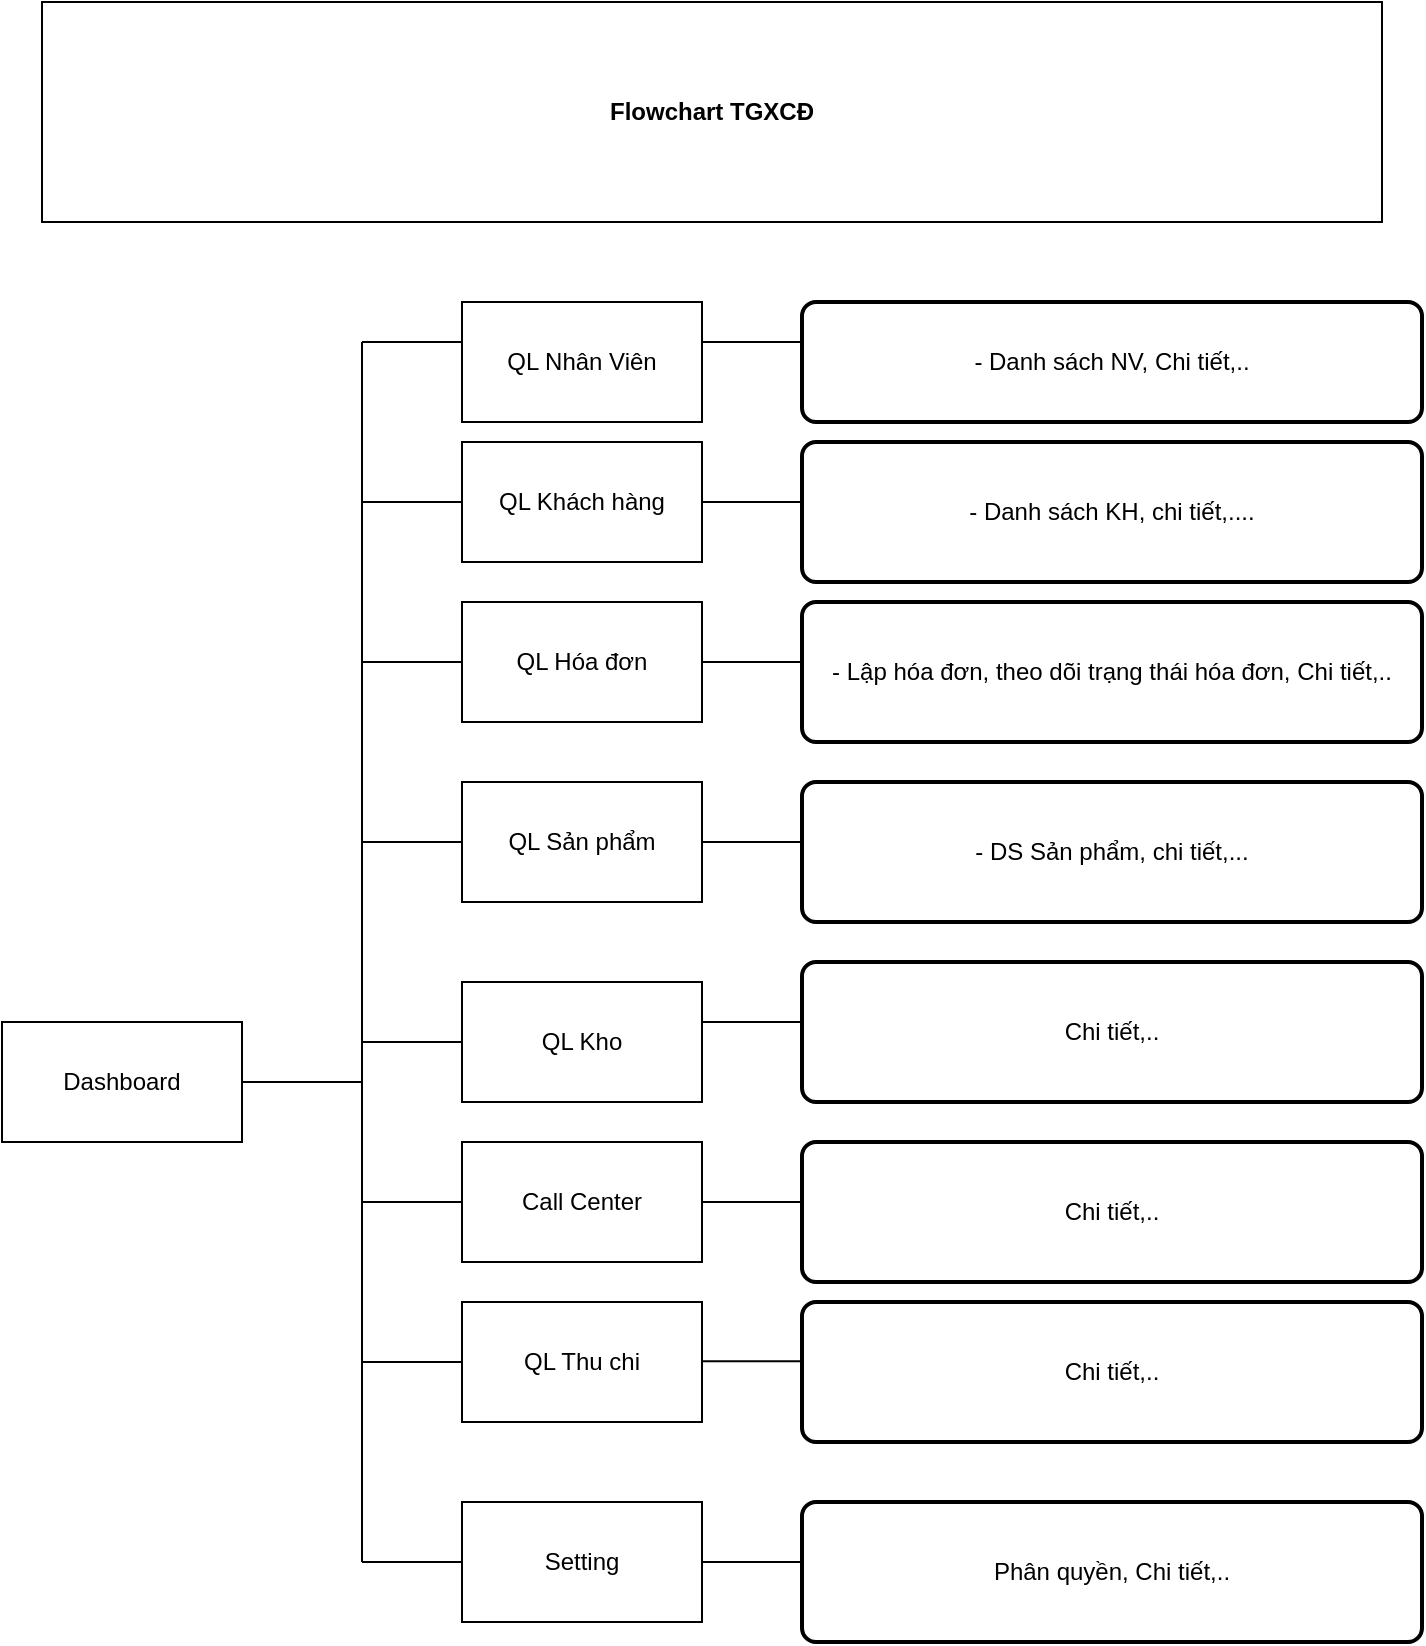 <mxfile version="14.6.13" type="github">
  <diagram id="C5RBs43oDa-KdzZeNtuy" name="Page-1">
    <mxGraphModel dx="981" dy="1721" grid="1" gridSize="10" guides="1" tooltips="1" connect="1" arrows="1" fold="1" page="1" pageScale="1" pageWidth="827" pageHeight="1169" math="0" shadow="0">
      <root>
        <mxCell id="WIyWlLk6GJQsqaUBKTNV-0" />
        <mxCell id="WIyWlLk6GJQsqaUBKTNV-1" parent="WIyWlLk6GJQsqaUBKTNV-0" />
        <mxCell id="UKWDQkiWEISVMJVKvP9I-0" value="Dashboard" style="rounded=0;whiteSpace=wrap;html=1;" vertex="1" parent="WIyWlLk6GJQsqaUBKTNV-1">
          <mxGeometry x="20" y="360" width="120" height="60" as="geometry" />
        </mxCell>
        <mxCell id="UKWDQkiWEISVMJVKvP9I-1" value="" style="endArrow=none;html=1;exitX=1;exitY=0.5;exitDx=0;exitDy=0;" edge="1" parent="WIyWlLk6GJQsqaUBKTNV-1" source="UKWDQkiWEISVMJVKvP9I-0">
          <mxGeometry width="50" height="50" relative="1" as="geometry">
            <mxPoint x="390" y="430" as="sourcePoint" />
            <mxPoint x="200" y="390" as="targetPoint" />
          </mxGeometry>
        </mxCell>
        <mxCell id="UKWDQkiWEISVMJVKvP9I-2" value="" style="endArrow=none;html=1;" edge="1" parent="WIyWlLk6GJQsqaUBKTNV-1">
          <mxGeometry width="50" height="50" relative="1" as="geometry">
            <mxPoint x="200" y="20" as="sourcePoint" />
            <mxPoint x="200" y="630" as="targetPoint" />
          </mxGeometry>
        </mxCell>
        <mxCell id="UKWDQkiWEISVMJVKvP9I-4" value="" style="endArrow=none;html=1;" edge="1" parent="WIyWlLk6GJQsqaUBKTNV-1">
          <mxGeometry width="50" height="50" relative="1" as="geometry">
            <mxPoint x="200" y="20" as="sourcePoint" />
            <mxPoint x="250" y="20" as="targetPoint" />
            <Array as="points" />
          </mxGeometry>
        </mxCell>
        <mxCell id="UKWDQkiWEISVMJVKvP9I-5" value="" style="endArrow=none;html=1;" edge="1" parent="WIyWlLk6GJQsqaUBKTNV-1">
          <mxGeometry width="50" height="50" relative="1" as="geometry">
            <mxPoint x="200" y="100" as="sourcePoint" />
            <mxPoint x="250" y="100" as="targetPoint" />
            <Array as="points" />
          </mxGeometry>
        </mxCell>
        <mxCell id="UKWDQkiWEISVMJVKvP9I-6" value="QL Nhân Viên" style="rounded=0;whiteSpace=wrap;html=1;" vertex="1" parent="WIyWlLk6GJQsqaUBKTNV-1">
          <mxGeometry x="250" width="120" height="60" as="geometry" />
        </mxCell>
        <mxCell id="UKWDQkiWEISVMJVKvP9I-7" value="QL Khách hàng" style="rounded=0;whiteSpace=wrap;html=1;" vertex="1" parent="WIyWlLk6GJQsqaUBKTNV-1">
          <mxGeometry x="250" y="70" width="120" height="60" as="geometry" />
        </mxCell>
        <mxCell id="UKWDQkiWEISVMJVKvP9I-8" value="" style="endArrow=none;html=1;" edge="1" parent="WIyWlLk6GJQsqaUBKTNV-1">
          <mxGeometry width="50" height="50" relative="1" as="geometry">
            <mxPoint x="200" y="180" as="sourcePoint" />
            <mxPoint x="250" y="180" as="targetPoint" />
            <Array as="points" />
          </mxGeometry>
        </mxCell>
        <mxCell id="UKWDQkiWEISVMJVKvP9I-9" value="QL Hóa đơn" style="rounded=0;whiteSpace=wrap;html=1;" vertex="1" parent="WIyWlLk6GJQsqaUBKTNV-1">
          <mxGeometry x="250" y="150" width="120" height="60" as="geometry" />
        </mxCell>
        <mxCell id="UKWDQkiWEISVMJVKvP9I-10" value="" style="endArrow=none;html=1;" edge="1" parent="WIyWlLk6GJQsqaUBKTNV-1">
          <mxGeometry width="50" height="50" relative="1" as="geometry">
            <mxPoint x="200" y="270" as="sourcePoint" />
            <mxPoint x="250" y="270" as="targetPoint" />
            <Array as="points" />
          </mxGeometry>
        </mxCell>
        <mxCell id="UKWDQkiWEISVMJVKvP9I-11" value="QL Sản phẩm" style="rounded=0;whiteSpace=wrap;html=1;" vertex="1" parent="WIyWlLk6GJQsqaUBKTNV-1">
          <mxGeometry x="250" y="240" width="120" height="60" as="geometry" />
        </mxCell>
        <mxCell id="UKWDQkiWEISVMJVKvP9I-12" value="" style="endArrow=none;html=1;" edge="1" parent="WIyWlLk6GJQsqaUBKTNV-1">
          <mxGeometry width="50" height="50" relative="1" as="geometry">
            <mxPoint x="200" y="370" as="sourcePoint" />
            <mxPoint x="250" y="370" as="targetPoint" />
            <Array as="points" />
          </mxGeometry>
        </mxCell>
        <mxCell id="UKWDQkiWEISVMJVKvP9I-13" value="QL Kho" style="rounded=0;whiteSpace=wrap;html=1;" vertex="1" parent="WIyWlLk6GJQsqaUBKTNV-1">
          <mxGeometry x="250" y="340" width="120" height="60" as="geometry" />
        </mxCell>
        <mxCell id="UKWDQkiWEISVMJVKvP9I-14" value="" style="endArrow=none;html=1;" edge="1" parent="WIyWlLk6GJQsqaUBKTNV-1">
          <mxGeometry width="50" height="50" relative="1" as="geometry">
            <mxPoint x="200" y="450" as="sourcePoint" />
            <mxPoint x="250" y="450" as="targetPoint" />
            <Array as="points" />
          </mxGeometry>
        </mxCell>
        <mxCell id="UKWDQkiWEISVMJVKvP9I-15" value="Call Center" style="rounded=0;whiteSpace=wrap;html=1;" vertex="1" parent="WIyWlLk6GJQsqaUBKTNV-1">
          <mxGeometry x="250" y="420" width="120" height="60" as="geometry" />
        </mxCell>
        <mxCell id="UKWDQkiWEISVMJVKvP9I-16" value="" style="endArrow=none;html=1;" edge="1" parent="WIyWlLk6GJQsqaUBKTNV-1">
          <mxGeometry width="50" height="50" relative="1" as="geometry">
            <mxPoint x="200" y="530" as="sourcePoint" />
            <mxPoint x="250" y="530" as="targetPoint" />
            <Array as="points" />
          </mxGeometry>
        </mxCell>
        <mxCell id="UKWDQkiWEISVMJVKvP9I-17" value="QL Thu chi" style="rounded=0;whiteSpace=wrap;html=1;" vertex="1" parent="WIyWlLk6GJQsqaUBKTNV-1">
          <mxGeometry x="250" y="500" width="120" height="60" as="geometry" />
        </mxCell>
        <mxCell id="UKWDQkiWEISVMJVKvP9I-18" value="" style="endArrow=none;html=1;" edge="1" parent="WIyWlLk6GJQsqaUBKTNV-1">
          <mxGeometry width="50" height="50" relative="1" as="geometry">
            <mxPoint x="200" y="630" as="sourcePoint" />
            <mxPoint x="250" y="630" as="targetPoint" />
            <Array as="points" />
          </mxGeometry>
        </mxCell>
        <mxCell id="UKWDQkiWEISVMJVKvP9I-19" value="Setting" style="rounded=0;whiteSpace=wrap;html=1;" vertex="1" parent="WIyWlLk6GJQsqaUBKTNV-1">
          <mxGeometry x="250" y="600" width="120" height="60" as="geometry" />
        </mxCell>
        <mxCell id="UKWDQkiWEISVMJVKvP9I-20" value="- Danh sách NV, Chi tiết,.." style="rounded=1;whiteSpace=wrap;html=1;absoluteArcSize=1;arcSize=14;strokeWidth=2;" vertex="1" parent="WIyWlLk6GJQsqaUBKTNV-1">
          <mxGeometry x="420" width="310" height="60" as="geometry" />
        </mxCell>
        <mxCell id="UKWDQkiWEISVMJVKvP9I-21" value="" style="endArrow=none;html=1;" edge="1" parent="WIyWlLk6GJQsqaUBKTNV-1">
          <mxGeometry width="50" height="50" relative="1" as="geometry">
            <mxPoint x="370" y="20" as="sourcePoint" />
            <mxPoint x="420" y="20" as="targetPoint" />
            <Array as="points" />
          </mxGeometry>
        </mxCell>
        <mxCell id="UKWDQkiWEISVMJVKvP9I-23" value="- Danh sách KH, chi tiết,...." style="rounded=1;whiteSpace=wrap;html=1;absoluteArcSize=1;arcSize=14;strokeWidth=2;" vertex="1" parent="WIyWlLk6GJQsqaUBKTNV-1">
          <mxGeometry x="420" y="70" width="310" height="70" as="geometry" />
        </mxCell>
        <mxCell id="UKWDQkiWEISVMJVKvP9I-24" value="" style="endArrow=none;html=1;" edge="1" parent="WIyWlLk6GJQsqaUBKTNV-1">
          <mxGeometry width="50" height="50" relative="1" as="geometry">
            <mxPoint x="370" y="100" as="sourcePoint" />
            <mxPoint x="420" y="100" as="targetPoint" />
            <Array as="points" />
          </mxGeometry>
        </mxCell>
        <mxCell id="UKWDQkiWEISVMJVKvP9I-25" value="- Lập hóa đơn, theo dõi trạng thái hóa đơn, Chi tiết,.." style="rounded=1;whiteSpace=wrap;html=1;absoluteArcSize=1;arcSize=14;strokeWidth=2;" vertex="1" parent="WIyWlLk6GJQsqaUBKTNV-1">
          <mxGeometry x="420" y="150" width="310" height="70" as="geometry" />
        </mxCell>
        <mxCell id="UKWDQkiWEISVMJVKvP9I-26" value="" style="endArrow=none;html=1;" edge="1" parent="WIyWlLk6GJQsqaUBKTNV-1">
          <mxGeometry width="50" height="50" relative="1" as="geometry">
            <mxPoint x="370" y="180" as="sourcePoint" />
            <mxPoint x="420" y="180" as="targetPoint" />
            <Array as="points" />
          </mxGeometry>
        </mxCell>
        <mxCell id="UKWDQkiWEISVMJVKvP9I-27" value="- DS Sản phẩm, chi tiết,..." style="rounded=1;whiteSpace=wrap;html=1;absoluteArcSize=1;arcSize=14;strokeWidth=2;" vertex="1" parent="WIyWlLk6GJQsqaUBKTNV-1">
          <mxGeometry x="420" y="240" width="310" height="70" as="geometry" />
        </mxCell>
        <mxCell id="UKWDQkiWEISVMJVKvP9I-28" value="" style="endArrow=none;html=1;" edge="1" parent="WIyWlLk6GJQsqaUBKTNV-1">
          <mxGeometry width="50" height="50" relative="1" as="geometry">
            <mxPoint x="370" y="270" as="sourcePoint" />
            <mxPoint x="420" y="270" as="targetPoint" />
            <Array as="points" />
          </mxGeometry>
        </mxCell>
        <mxCell id="UKWDQkiWEISVMJVKvP9I-29" value="Chi tiết,.." style="rounded=1;whiteSpace=wrap;html=1;absoluteArcSize=1;arcSize=14;strokeWidth=2;" vertex="1" parent="WIyWlLk6GJQsqaUBKTNV-1">
          <mxGeometry x="420" y="330" width="310" height="70" as="geometry" />
        </mxCell>
        <mxCell id="UKWDQkiWEISVMJVKvP9I-30" value="" style="endArrow=none;html=1;" edge="1" parent="WIyWlLk6GJQsqaUBKTNV-1">
          <mxGeometry width="50" height="50" relative="1" as="geometry">
            <mxPoint x="370" y="360" as="sourcePoint" />
            <mxPoint x="420" y="360" as="targetPoint" />
            <Array as="points" />
          </mxGeometry>
        </mxCell>
        <mxCell id="UKWDQkiWEISVMJVKvP9I-31" value="Chi tiết,.." style="rounded=1;whiteSpace=wrap;html=1;absoluteArcSize=1;arcSize=14;strokeWidth=2;" vertex="1" parent="WIyWlLk6GJQsqaUBKTNV-1">
          <mxGeometry x="420" y="420" width="310" height="70" as="geometry" />
        </mxCell>
        <mxCell id="UKWDQkiWEISVMJVKvP9I-32" value="" style="endArrow=none;html=1;" edge="1" parent="WIyWlLk6GJQsqaUBKTNV-1">
          <mxGeometry width="50" height="50" relative="1" as="geometry">
            <mxPoint x="370" y="450" as="sourcePoint" />
            <mxPoint x="420" y="450" as="targetPoint" />
            <Array as="points" />
          </mxGeometry>
        </mxCell>
        <mxCell id="UKWDQkiWEISVMJVKvP9I-33" value="Chi tiết,.." style="rounded=1;whiteSpace=wrap;html=1;absoluteArcSize=1;arcSize=14;strokeWidth=2;" vertex="1" parent="WIyWlLk6GJQsqaUBKTNV-1">
          <mxGeometry x="420" y="500" width="310" height="70" as="geometry" />
        </mxCell>
        <mxCell id="UKWDQkiWEISVMJVKvP9I-34" value="" style="endArrow=none;html=1;" edge="1" parent="WIyWlLk6GJQsqaUBKTNV-1">
          <mxGeometry width="50" height="50" relative="1" as="geometry">
            <mxPoint x="370" y="529.66" as="sourcePoint" />
            <mxPoint x="420" y="529.66" as="targetPoint" />
            <Array as="points" />
          </mxGeometry>
        </mxCell>
        <mxCell id="UKWDQkiWEISVMJVKvP9I-35" value="Phân quyền, Chi tiết,.." style="rounded=1;whiteSpace=wrap;html=1;absoluteArcSize=1;arcSize=14;strokeWidth=2;" vertex="1" parent="WIyWlLk6GJQsqaUBKTNV-1">
          <mxGeometry x="420" y="600" width="310" height="70" as="geometry" />
        </mxCell>
        <mxCell id="UKWDQkiWEISVMJVKvP9I-36" value="" style="endArrow=none;html=1;" edge="1" parent="WIyWlLk6GJQsqaUBKTNV-1">
          <mxGeometry width="50" height="50" relative="1" as="geometry">
            <mxPoint x="370" y="630" as="sourcePoint" />
            <mxPoint x="420" y="630" as="targetPoint" />
            <Array as="points" />
          </mxGeometry>
        </mxCell>
        <mxCell id="UKWDQkiWEISVMJVKvP9I-37" value="Flowchart TGXCĐ" style="rounded=0;whiteSpace=wrap;html=1;fontStyle=1" vertex="1" parent="WIyWlLk6GJQsqaUBKTNV-1">
          <mxGeometry x="40" y="-150" width="670" height="110" as="geometry" />
        </mxCell>
      </root>
    </mxGraphModel>
  </diagram>
</mxfile>
